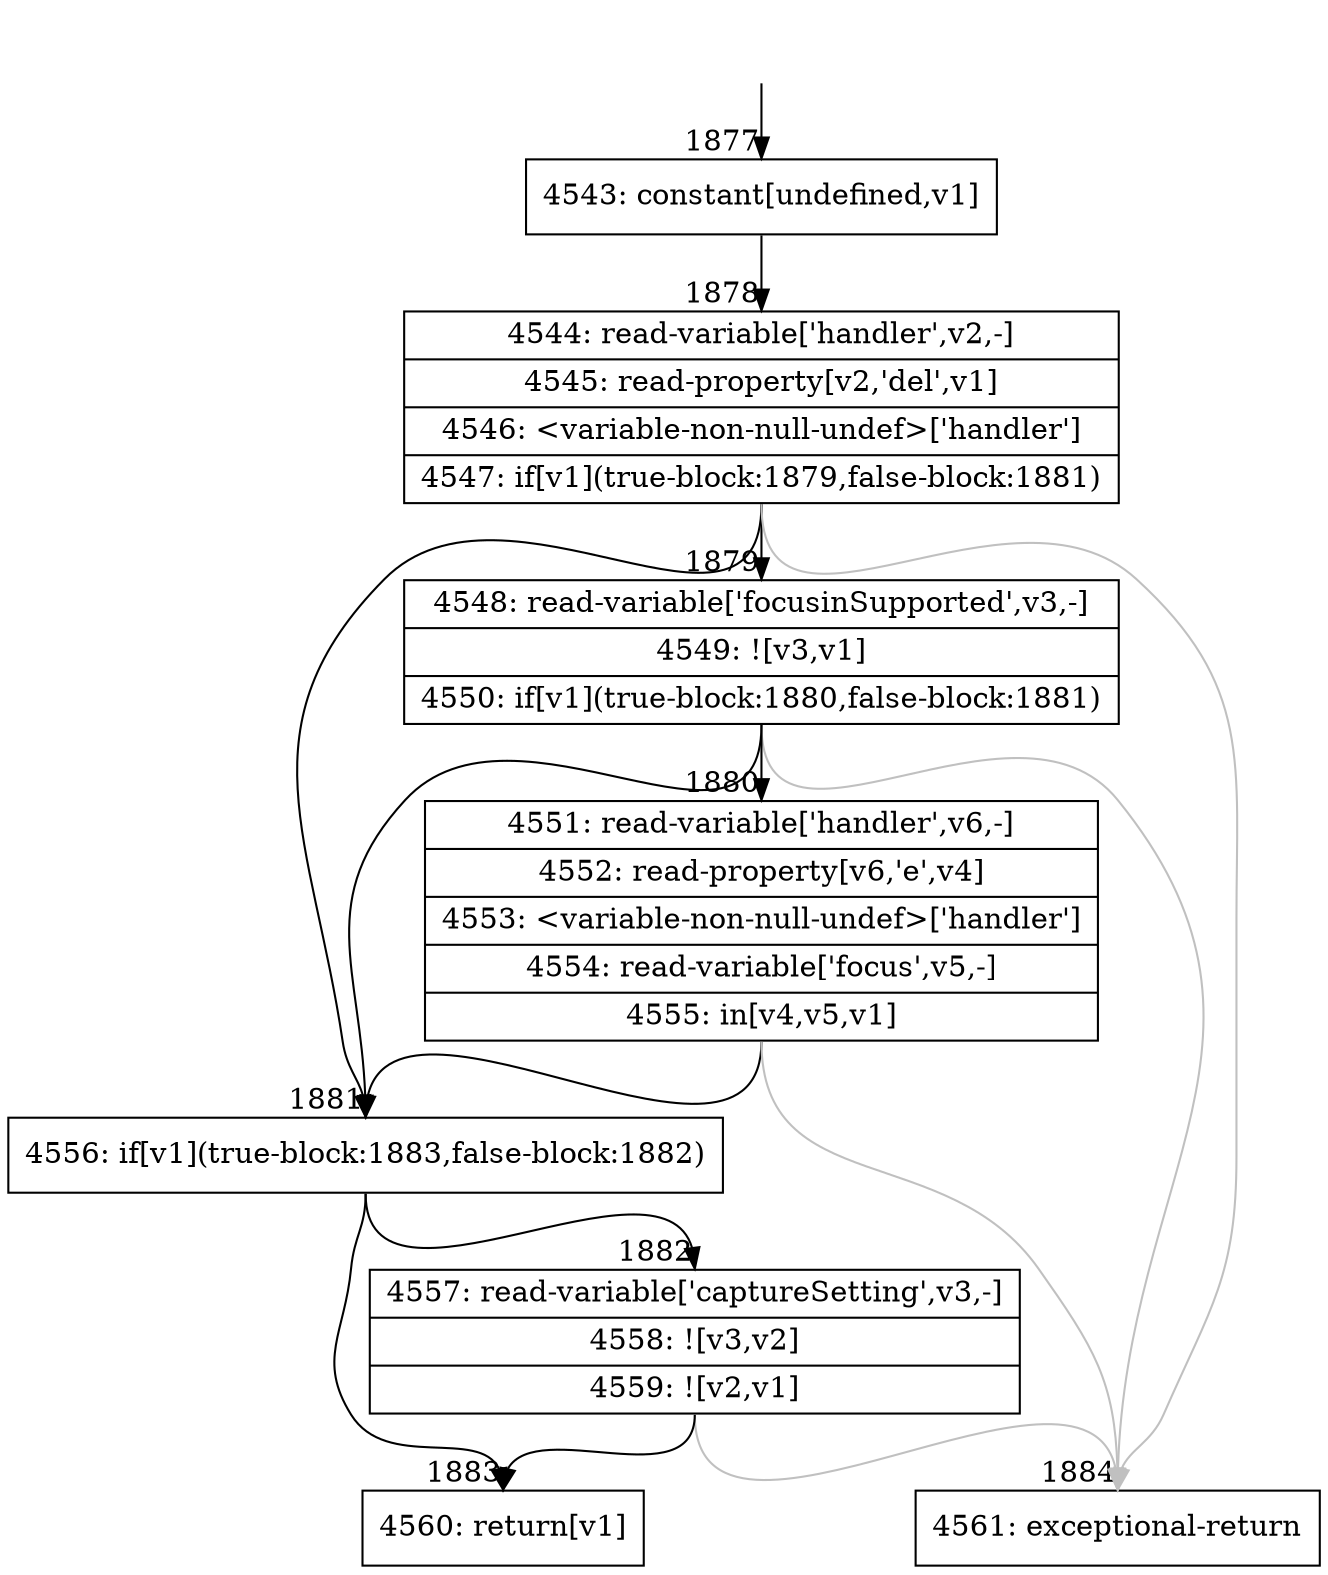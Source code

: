 digraph {
rankdir="TD"
BB_entry171[shape=none,label=""];
BB_entry171 -> BB1877 [tailport=s, headport=n, headlabel="    1877"]
BB1877 [shape=record label="{4543: constant[undefined,v1]}" ] 
BB1877 -> BB1878 [tailport=s, headport=n, headlabel="      1878"]
BB1878 [shape=record label="{4544: read-variable['handler',v2,-]|4545: read-property[v2,'del',v1]|4546: \<variable-non-null-undef\>['handler']|4547: if[v1](true-block:1879,false-block:1881)}" ] 
BB1878 -> BB1881 [tailport=s, headport=n, headlabel="      1881"]
BB1878 -> BB1879 [tailport=s, headport=n, headlabel="      1879"]
BB1878 -> BB1884 [tailport=s, headport=n, color=gray, headlabel="      1884"]
BB1879 [shape=record label="{4548: read-variable['focusinSupported',v3,-]|4549: ![v3,v1]|4550: if[v1](true-block:1880,false-block:1881)}" ] 
BB1879 -> BB1881 [tailport=s, headport=n]
BB1879 -> BB1880 [tailport=s, headport=n, headlabel="      1880"]
BB1879 -> BB1884 [tailport=s, headport=n, color=gray]
BB1880 [shape=record label="{4551: read-variable['handler',v6,-]|4552: read-property[v6,'e',v4]|4553: \<variable-non-null-undef\>['handler']|4554: read-variable['focus',v5,-]|4555: in[v4,v5,v1]}" ] 
BB1880 -> BB1881 [tailport=s, headport=n]
BB1880 -> BB1884 [tailport=s, headport=n, color=gray]
BB1881 [shape=record label="{4556: if[v1](true-block:1883,false-block:1882)}" ] 
BB1881 -> BB1883 [tailport=s, headport=n, headlabel="      1883"]
BB1881 -> BB1882 [tailport=s, headport=n, headlabel="      1882"]
BB1882 [shape=record label="{4557: read-variable['captureSetting',v3,-]|4558: ![v3,v2]|4559: ![v2,v1]}" ] 
BB1882 -> BB1883 [tailport=s, headport=n]
BB1882 -> BB1884 [tailport=s, headport=n, color=gray]
BB1883 [shape=record label="{4560: return[v1]}" ] 
BB1884 [shape=record label="{4561: exceptional-return}" ] 
//#$~ 925
}
